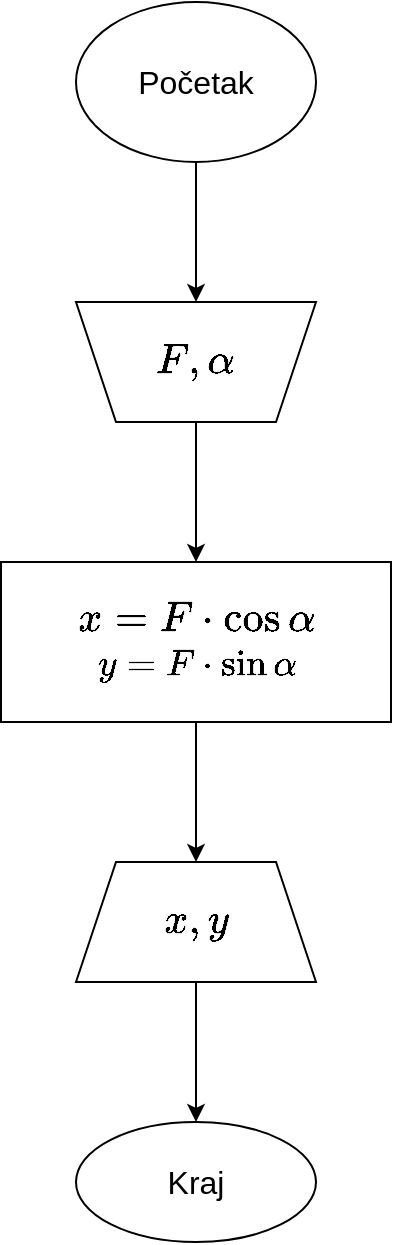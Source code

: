 <mxfile version="20.4.0" type="device"><diagram id="w8KLFqFrvZbOsGyQxj5W" name="Page-1"><mxGraphModel dx="907" dy="1104" grid="1" gridSize="10" guides="1" tooltips="1" connect="1" arrows="1" fold="1" page="1" pageScale="1" pageWidth="850" pageHeight="1100" math="1" shadow="0"><root><mxCell id="0"/><mxCell id="1" parent="0"/><mxCell id="t1tyJAH8UN7Ii3pPdmqO-3" value="" style="edgeStyle=orthogonalEdgeStyle;rounded=0;orthogonalLoop=1;jettySize=auto;html=1;fontSize=16;" parent="1" source="t1tyJAH8UN7Ii3pPdmqO-1" target="t1tyJAH8UN7Ii3pPdmqO-2" edge="1"><mxGeometry relative="1" as="geometry"/></mxCell><mxCell id="t1tyJAH8UN7Ii3pPdmqO-1" value="Početak" style="ellipse;whiteSpace=wrap;html=1;fontSize=16;" parent="1" vertex="1"><mxGeometry x="360" y="70" width="120" height="80" as="geometry"/></mxCell><mxCell id="t1tyJAH8UN7Ii3pPdmqO-5" value="" style="edgeStyle=orthogonalEdgeStyle;rounded=0;orthogonalLoop=1;jettySize=auto;html=1;fontSize=18;" parent="1" source="t1tyJAH8UN7Ii3pPdmqO-2" target="t1tyJAH8UN7Ii3pPdmqO-4" edge="1"><mxGeometry relative="1" as="geometry"/></mxCell><mxCell id="t1tyJAH8UN7Ii3pPdmqO-2" value="&lt;div style=&quot;text-align: start; font-size: 18px;&quot;&gt;`F, alpha`&lt;/div&gt;" style="shape=trapezoid;perimeter=trapezoidPerimeter;whiteSpace=wrap;html=1;fixedSize=1;direction=west;fontSize=18;" parent="1" vertex="1"><mxGeometry x="360" y="220" width="120" height="60" as="geometry"/></mxCell><mxCell id="t1tyJAH8UN7Ii3pPdmqO-7" value="" style="edgeStyle=orthogonalEdgeStyle;rounded=0;orthogonalLoop=1;jettySize=auto;html=1;fontSize=18;" parent="1" source="t1tyJAH8UN7Ii3pPdmqO-4" target="t1tyJAH8UN7Ii3pPdmqO-6" edge="1"><mxGeometry relative="1" as="geometry"/></mxCell><mxCell id="t1tyJAH8UN7Ii3pPdmqO-10" style="edgeStyle=orthogonalEdgeStyle;rounded=0;orthogonalLoop=1;jettySize=auto;html=1;exitX=1;exitY=1;exitDx=0;exitDy=0;fontSize=18;" parent="1" source="t1tyJAH8UN7Ii3pPdmqO-4" edge="1"><mxGeometry relative="1" as="geometry"><mxPoint x="500" y="420" as="targetPoint"/></mxGeometry></mxCell><mxCell id="t1tyJAH8UN7Ii3pPdmqO-4" value="`x=F*cos alpha`&lt;br style=&quot;font-size: 18px;&quot;&gt;&lt;span style=&quot;font-family: &amp;quot;times new roman&amp;quot;; font-size: 18px; text-align: start;&quot;&gt;`y=F*sin alpha`&lt;br style=&quot;font-size: 18px;&quot;&gt;&lt;/span&gt;" style="whiteSpace=wrap;html=1;fontSize=18;" parent="1" vertex="1"><mxGeometry x="322.5" y="350" width="195" height="80" as="geometry"/></mxCell><mxCell id="t1tyJAH8UN7Ii3pPdmqO-9" value="" style="edgeStyle=orthogonalEdgeStyle;rounded=0;orthogonalLoop=1;jettySize=auto;html=1;fontSize=16;" parent="1" source="t1tyJAH8UN7Ii3pPdmqO-6" target="t1tyJAH8UN7Ii3pPdmqO-8" edge="1"><mxGeometry relative="1" as="geometry"/></mxCell><mxCell id="t1tyJAH8UN7Ii3pPdmqO-6" value="`x, y`" style="shape=trapezoid;perimeter=trapezoidPerimeter;whiteSpace=wrap;html=1;fixedSize=1;fontSize=18;" parent="1" vertex="1"><mxGeometry x="360" y="500" width="120" height="60" as="geometry"/></mxCell><mxCell id="t1tyJAH8UN7Ii3pPdmqO-8" value="Kraj" style="ellipse;whiteSpace=wrap;html=1;fontSize=16;" parent="1" vertex="1"><mxGeometry x="360" y="630" width="120" height="60" as="geometry"/></mxCell></root></mxGraphModel></diagram></mxfile>
